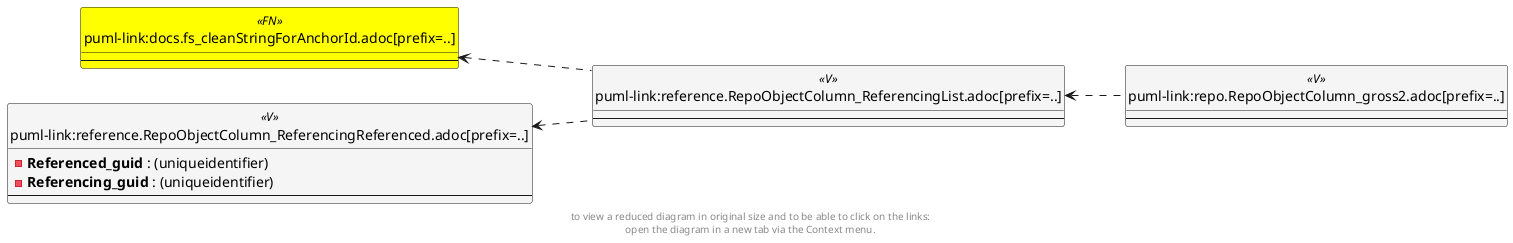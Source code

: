 @startuml
left to right direction
'top to bottom direction
hide circle
'avoide "." issues:
set namespaceSeparator none


skinparam class {
  BackgroundColor White
  BackgroundColor<<FN>> Yellow
  BackgroundColor<<FS>> Yellow
  BackgroundColor<<FT>> LightGray
  BackgroundColor<<IF>> Yellow
  BackgroundColor<<IS>> Yellow
  BackgroundColor<<P>> Aqua
  BackgroundColor<<PC>> Aqua
  BackgroundColor<<SN>> Yellow
  BackgroundColor<<SO>> SlateBlue
  BackgroundColor<<TF>> LightGray
  BackgroundColor<<TR>> Tomato
  BackgroundColor<<U>> White
  BackgroundColor<<V>> WhiteSmoke
  BackgroundColor<<X>> Aqua
}


entity "puml-link:docs.fs_cleanStringForAnchorId.adoc[prefix=..]" as docs.fs_cleanStringForAnchorId << FN >> {
  --
}

entity "puml-link:reference.RepoObjectColumn_ReferencingList.adoc[prefix=..]" as reference.RepoObjectColumn_ReferencingList << V >> {
  --
}

entity "puml-link:reference.RepoObjectColumn_ReferencingReferenced.adoc[prefix=..]" as reference.RepoObjectColumn_ReferencingReferenced << V >> {
  - **Referenced_guid** : (uniqueidentifier)
  - **Referencing_guid** : (uniqueidentifier)
  --
}

entity "puml-link:repo.RepoObjectColumn_gross2.adoc[prefix=..]" as repo.RepoObjectColumn_gross2 << V >> {
  --
}

docs.fs_cleanStringForAnchorId <.. reference.RepoObjectColumn_ReferencingList
reference.RepoObjectColumn_ReferencingList <.. repo.RepoObjectColumn_gross2
reference.RepoObjectColumn_ReferencingReferenced <.. reference.RepoObjectColumn_ReferencingList
footer
to view a reduced diagram in original size and to be able to click on the links:
open the diagram in a new tab via the Context menu.
end footer

@enduml

